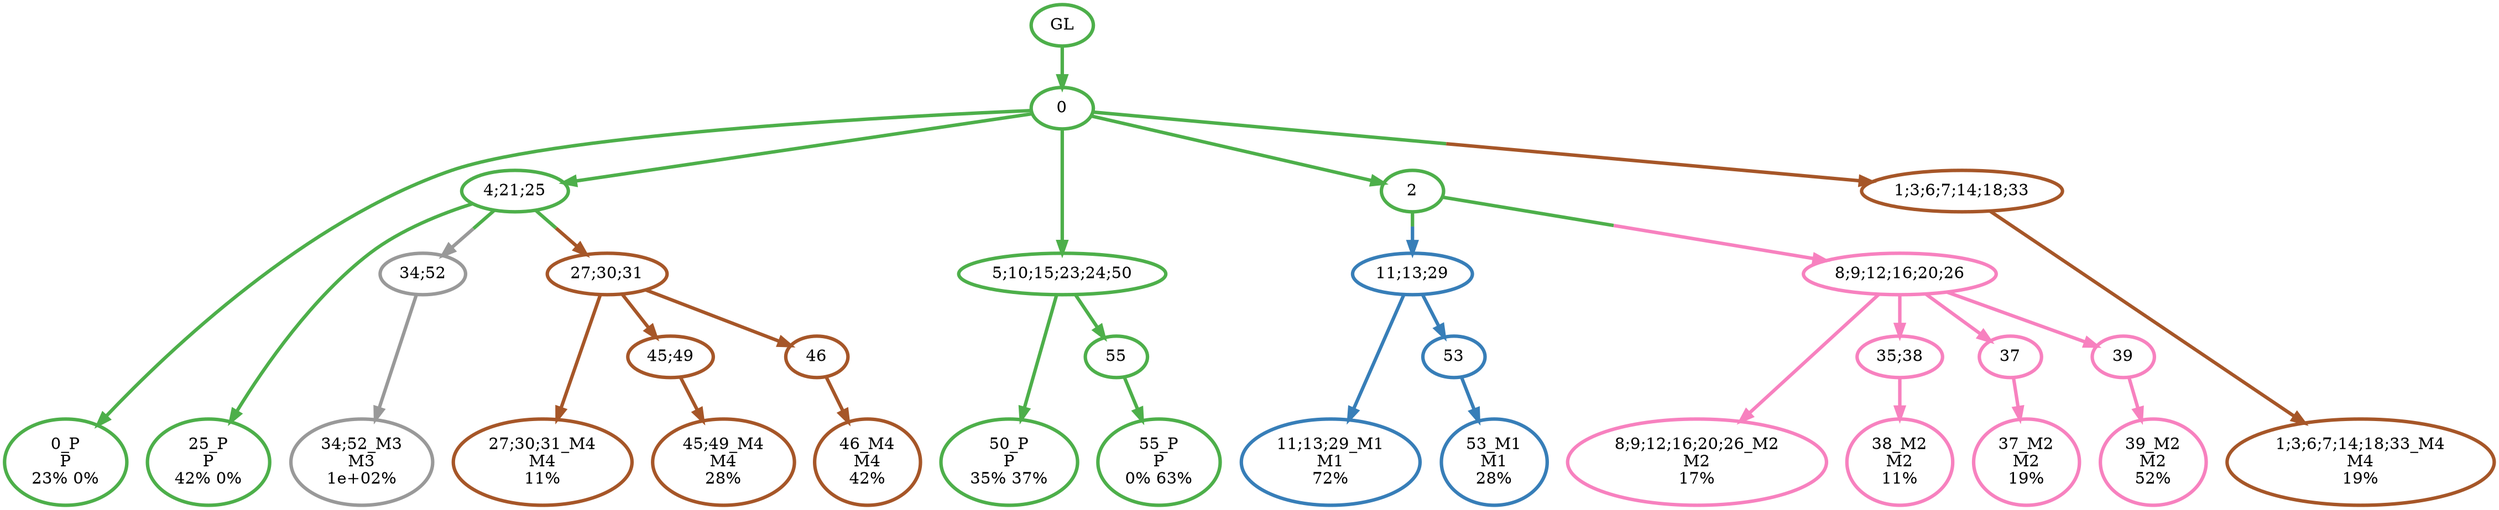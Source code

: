 digraph T {
	{
		rank=same
		29 [penwidth=3,colorscheme=set19,color=3,label="0_P\nP\n23% 0%"]
		27 [penwidth=3,colorscheme=set19,color=3,label="25_P\nP\n42% 0%"]
		25 [penwidth=3,colorscheme=set19,color=3,label="50_P\nP\n35% 37%"]
		23 [penwidth=3,colorscheme=set19,color=3,label="55_P\nP\n0% 63%"]
		21 [penwidth=3,colorscheme=set19,color=2,label="11;13;29_M1\nM1\n72%"]
		19 [penwidth=3,colorscheme=set19,color=2,label="53_M1\nM1\n28%"]
		18 [penwidth=3,colorscheme=set19,color=8,label="8;9;12;16;20;26_M2\nM2\n17%"]
		16 [penwidth=3,colorscheme=set19,color=8,label="38_M2\nM2\n11%"]
		14 [penwidth=3,colorscheme=set19,color=8,label="37_M2\nM2\n19%"]
		12 [penwidth=3,colorscheme=set19,color=8,label="39_M2\nM2\n52%"]
		11 [penwidth=3,colorscheme=set19,color=9,label="34;52_M3\nM3\n1e+02%"]
		10 [penwidth=3,colorscheme=set19,color=7,label="1;3;6;7;14;18;33_M4\nM4\n19%"]
		9 [penwidth=3,colorscheme=set19,color=7,label="27;30;31_M4\nM4\n11%"]
		7 [penwidth=3,colorscheme=set19,color=7,label="45;49_M4\nM4\n28%"]
		5 [penwidth=3,colorscheme=set19,color=7,label="46_M4\nM4\n42%"]
	}
	31 [penwidth=3,colorscheme=set19,color=3,label="GL"]
	30 [penwidth=3,colorscheme=set19,color=3,label="0"]
	28 [penwidth=3,colorscheme=set19,color=3,label="4;21;25"]
	26 [penwidth=3,colorscheme=set19,color=3,label="5;10;15;23;24;50"]
	24 [penwidth=3,colorscheme=set19,color=3,label="55"]
	22 [penwidth=3,colorscheme=set19,color=3,label="2"]
	20 [penwidth=3,colorscheme=set19,color=2,label="53"]
	17 [penwidth=3,colorscheme=set19,color=8,label="35;38"]
	15 [penwidth=3,colorscheme=set19,color=8,label="37"]
	13 [penwidth=3,colorscheme=set19,color=8,label="39"]
	8 [penwidth=3,colorscheme=set19,color=7,label="45;49"]
	6 [penwidth=3,colorscheme=set19,color=7,label="46"]
	4 [penwidth=3,colorscheme=set19,color=9,label="34;52"]
	3 [penwidth=3,colorscheme=set19,color=7,label="27;30;31"]
	2 [penwidth=3,colorscheme=set19,color=7,label="1;3;6;7;14;18;33"]
	1 [penwidth=3,colorscheme=set19,color=2,label="11;13;29"]
	0 [penwidth=3,colorscheme=set19,color=8,label="8;9;12;16;20;26"]
	31 -> 30 [penwidth=3,colorscheme=set19,color=3]
	30 -> 29 [penwidth=3,colorscheme=set19,color=3]
	30 -> 22 [penwidth=3,colorscheme=set19,color=3]
	30 -> 26 [penwidth=3,colorscheme=set19,color=3]
	30 -> 28 [penwidth=3,colorscheme=set19,color=3]
	30 -> 2 [penwidth=3,colorscheme=set19,color="3;0.5:7"]
	28 -> 27 [penwidth=3,colorscheme=set19,color=3]
	28 -> 3 [penwidth=3,colorscheme=set19,color="3;0.5:7"]
	28 -> 4 [penwidth=3,colorscheme=set19,color="3;0.5:9"]
	26 -> 25 [penwidth=3,colorscheme=set19,color=3]
	26 -> 24 [penwidth=3,colorscheme=set19,color=3]
	24 -> 23 [penwidth=3,colorscheme=set19,color=3]
	22 -> 0 [penwidth=3,colorscheme=set19,color="3;0.5:8"]
	22 -> 1 [penwidth=3,colorscheme=set19,color="3;0.5:2"]
	20 -> 19 [penwidth=3,colorscheme=set19,color=2]
	17 -> 16 [penwidth=3,colorscheme=set19,color=8]
	15 -> 14 [penwidth=3,colorscheme=set19,color=8]
	13 -> 12 [penwidth=3,colorscheme=set19,color=8]
	8 -> 7 [penwidth=3,colorscheme=set19,color=7]
	6 -> 5 [penwidth=3,colorscheme=set19,color=7]
	4 -> 11 [penwidth=3,colorscheme=set19,color=9]
	3 -> 9 [penwidth=3,colorscheme=set19,color=7]
	3 -> 8 [penwidth=3,colorscheme=set19,color=7]
	3 -> 6 [penwidth=3,colorscheme=set19,color=7]
	2 -> 10 [penwidth=3,colorscheme=set19,color=7]
	1 -> 21 [penwidth=3,colorscheme=set19,color=2]
	1 -> 20 [penwidth=3,colorscheme=set19,color=2]
	0 -> 18 [penwidth=3,colorscheme=set19,color=8]
	0 -> 17 [penwidth=3,colorscheme=set19,color=8]
	0 -> 15 [penwidth=3,colorscheme=set19,color=8]
	0 -> 13 [penwidth=3,colorscheme=set19,color=8]
}
